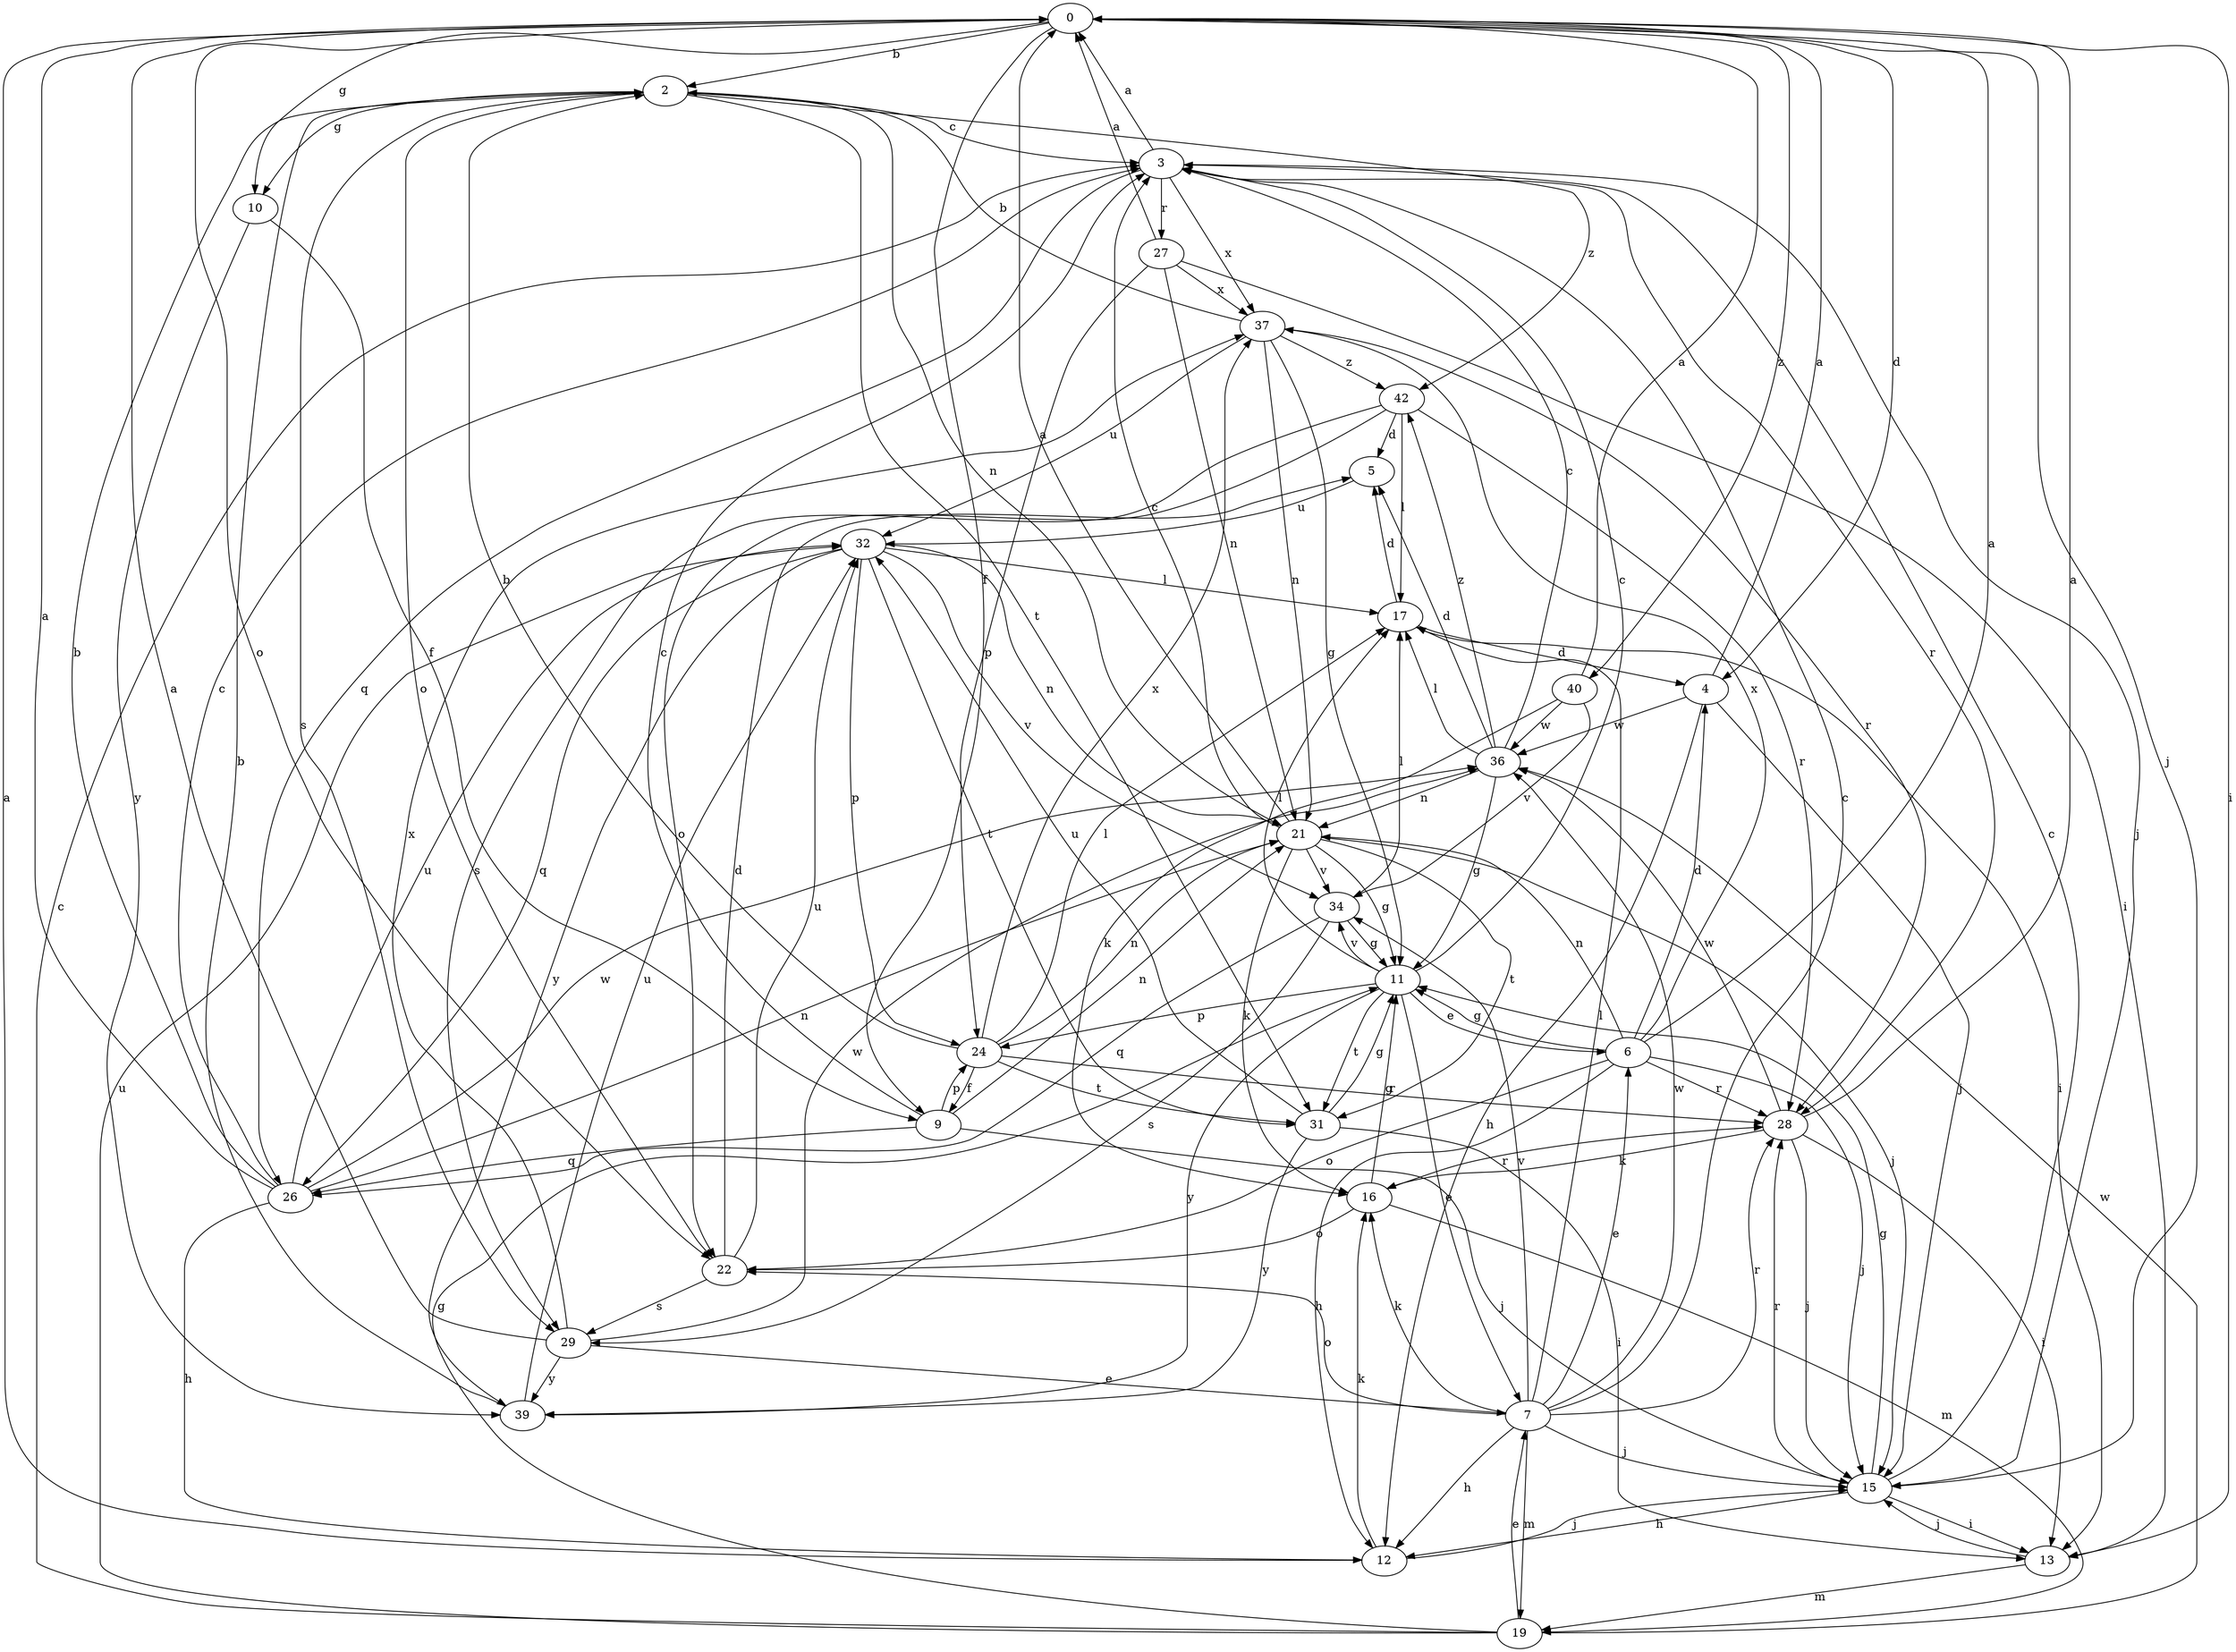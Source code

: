 strict digraph  {
0;
2;
3;
4;
5;
6;
7;
9;
10;
11;
12;
13;
15;
16;
17;
19;
21;
22;
24;
26;
27;
28;
29;
31;
32;
34;
36;
37;
39;
40;
42;
0 -> 2  [label=b];
0 -> 4  [label=d];
0 -> 9  [label=f];
0 -> 10  [label=g];
0 -> 13  [label=i];
0 -> 15  [label=j];
0 -> 22  [label=o];
0 -> 40  [label=z];
2 -> 3  [label=c];
2 -> 10  [label=g];
2 -> 21  [label=n];
2 -> 22  [label=o];
2 -> 29  [label=s];
2 -> 31  [label=t];
2 -> 42  [label=z];
3 -> 0  [label=a];
3 -> 15  [label=j];
3 -> 26  [label=q];
3 -> 27  [label=r];
3 -> 28  [label=r];
3 -> 37  [label=x];
4 -> 0  [label=a];
4 -> 12  [label=h];
4 -> 15  [label=j];
4 -> 36  [label=w];
5 -> 32  [label=u];
6 -> 0  [label=a];
6 -> 4  [label=d];
6 -> 11  [label=g];
6 -> 12  [label=h];
6 -> 15  [label=j];
6 -> 21  [label=n];
6 -> 22  [label=o];
6 -> 28  [label=r];
6 -> 37  [label=x];
7 -> 3  [label=c];
7 -> 6  [label=e];
7 -> 12  [label=h];
7 -> 15  [label=j];
7 -> 16  [label=k];
7 -> 17  [label=l];
7 -> 19  [label=m];
7 -> 22  [label=o];
7 -> 28  [label=r];
7 -> 34  [label=v];
7 -> 36  [label=w];
9 -> 3  [label=c];
9 -> 15  [label=j];
9 -> 21  [label=n];
9 -> 24  [label=p];
9 -> 26  [label=q];
10 -> 9  [label=f];
10 -> 39  [label=y];
11 -> 3  [label=c];
11 -> 6  [label=e];
11 -> 7  [label=e];
11 -> 17  [label=l];
11 -> 24  [label=p];
11 -> 31  [label=t];
11 -> 34  [label=v];
11 -> 39  [label=y];
12 -> 0  [label=a];
12 -> 15  [label=j];
12 -> 16  [label=k];
13 -> 15  [label=j];
13 -> 19  [label=m];
15 -> 3  [label=c];
15 -> 11  [label=g];
15 -> 12  [label=h];
15 -> 13  [label=i];
15 -> 28  [label=r];
16 -> 11  [label=g];
16 -> 19  [label=m];
16 -> 22  [label=o];
16 -> 28  [label=r];
17 -> 4  [label=d];
17 -> 5  [label=d];
17 -> 13  [label=i];
19 -> 3  [label=c];
19 -> 7  [label=e];
19 -> 11  [label=g];
19 -> 32  [label=u];
19 -> 36  [label=w];
21 -> 0  [label=a];
21 -> 3  [label=c];
21 -> 11  [label=g];
21 -> 15  [label=j];
21 -> 16  [label=k];
21 -> 31  [label=t];
21 -> 34  [label=v];
22 -> 5  [label=d];
22 -> 29  [label=s];
22 -> 32  [label=u];
24 -> 2  [label=b];
24 -> 9  [label=f];
24 -> 17  [label=l];
24 -> 21  [label=n];
24 -> 28  [label=r];
24 -> 31  [label=t];
24 -> 37  [label=x];
26 -> 0  [label=a];
26 -> 2  [label=b];
26 -> 3  [label=c];
26 -> 12  [label=h];
26 -> 21  [label=n];
26 -> 32  [label=u];
26 -> 36  [label=w];
27 -> 0  [label=a];
27 -> 13  [label=i];
27 -> 21  [label=n];
27 -> 24  [label=p];
27 -> 37  [label=x];
28 -> 0  [label=a];
28 -> 13  [label=i];
28 -> 15  [label=j];
28 -> 16  [label=k];
28 -> 36  [label=w];
29 -> 0  [label=a];
29 -> 7  [label=e];
29 -> 36  [label=w];
29 -> 37  [label=x];
29 -> 39  [label=y];
31 -> 11  [label=g];
31 -> 13  [label=i];
31 -> 32  [label=u];
31 -> 39  [label=y];
32 -> 17  [label=l];
32 -> 21  [label=n];
32 -> 24  [label=p];
32 -> 26  [label=q];
32 -> 31  [label=t];
32 -> 34  [label=v];
32 -> 39  [label=y];
34 -> 11  [label=g];
34 -> 17  [label=l];
34 -> 26  [label=q];
34 -> 29  [label=s];
36 -> 3  [label=c];
36 -> 5  [label=d];
36 -> 11  [label=g];
36 -> 17  [label=l];
36 -> 21  [label=n];
36 -> 42  [label=z];
37 -> 2  [label=b];
37 -> 11  [label=g];
37 -> 21  [label=n];
37 -> 28  [label=r];
37 -> 32  [label=u];
37 -> 42  [label=z];
39 -> 2  [label=b];
39 -> 32  [label=u];
40 -> 0  [label=a];
40 -> 16  [label=k];
40 -> 34  [label=v];
40 -> 36  [label=w];
42 -> 5  [label=d];
42 -> 17  [label=l];
42 -> 22  [label=o];
42 -> 28  [label=r];
42 -> 29  [label=s];
}
